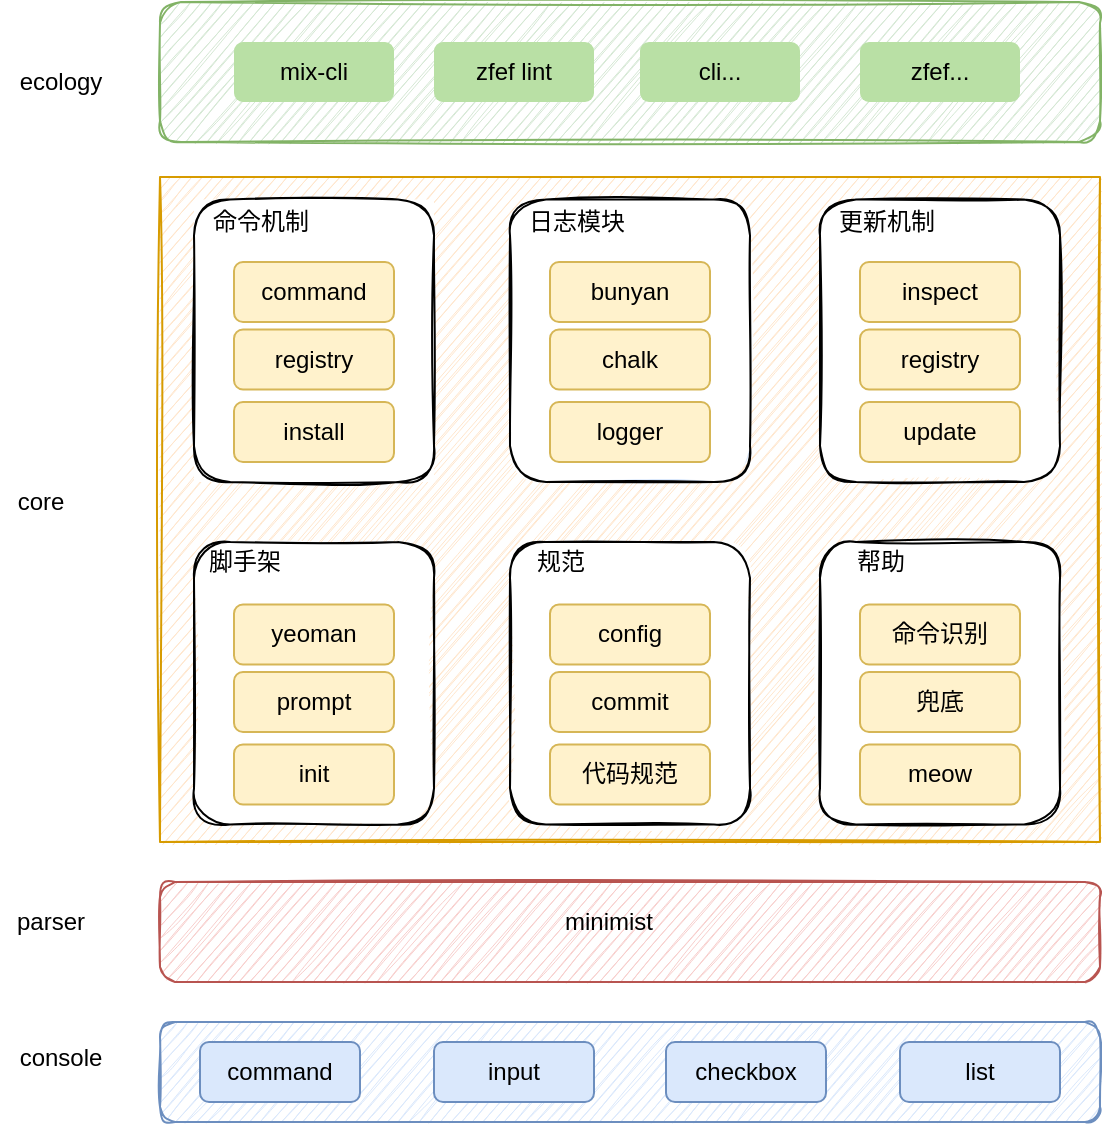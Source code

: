 <mxfile version="16.6.3" type="github">
  <diagram id="hRYoE9JFr_pVteXuA0Dg" name="第 1 页">
    <mxGraphModel dx="946" dy="511" grid="1" gridSize="10" guides="1" tooltips="1" connect="1" arrows="1" fold="1" page="1" pageScale="1" pageWidth="827" pageHeight="1169" background="#FFFFFF" math="0" shadow="0">
      <root>
        <mxCell id="0" />
        <mxCell id="1" parent="0" />
        <mxCell id="J7S9TunrKFlIRnjYsbro-1" value="console" style="text;html=1;resizable=0;autosize=1;align=center;verticalAlign=middle;points=[];fillColor=none;strokeColor=none;rounded=0;" parent="1" vertex="1">
          <mxGeometry x="90" y="567.5" width="60" height="20" as="geometry" />
        </mxCell>
        <mxCell id="J7S9TunrKFlIRnjYsbro-2" value="parser" style="text;html=1;resizable=0;autosize=1;align=center;verticalAlign=middle;points=[];fillColor=none;strokeColor=none;rounded=0;" parent="1" vertex="1">
          <mxGeometry x="90" y="500" width="50" height="20" as="geometry" />
        </mxCell>
        <mxCell id="J7S9TunrKFlIRnjYsbro-3" value="core" style="text;html=1;resizable=0;autosize=1;align=center;verticalAlign=middle;points=[];fillColor=none;strokeColor=none;rounded=0;" parent="1" vertex="1">
          <mxGeometry x="90" y="290" width="40" height="20" as="geometry" />
        </mxCell>
        <mxCell id="J7S9TunrKFlIRnjYsbro-4" value="ecology" style="text;html=1;resizable=0;autosize=1;align=center;verticalAlign=middle;points=[];fillColor=none;strokeColor=none;rounded=0;" parent="1" vertex="1">
          <mxGeometry x="90" y="80" width="60" height="20" as="geometry" />
        </mxCell>
        <mxCell id="J7S9TunrKFlIRnjYsbro-5" value="" style="rounded=1;whiteSpace=wrap;html=1;sketch=1;fillColor=#f8cecc;strokeColor=#b85450;" parent="1" vertex="1">
          <mxGeometry x="170" y="490" width="470" height="50" as="geometry" />
        </mxCell>
        <mxCell id="J7S9TunrKFlIRnjYsbro-7" value="" style="rounded=1;whiteSpace=wrap;html=1;sketch=1;fillColor=#dae8fc;strokeColor=#6c8ebf;" parent="1" vertex="1">
          <mxGeometry x="170" y="560" width="470" height="50" as="geometry" />
        </mxCell>
        <mxCell id="J7S9TunrKFlIRnjYsbro-8" value="command" style="rounded=1;whiteSpace=wrap;html=1;fillColor=#dae8fc;strokeColor=#6c8ebf;" parent="1" vertex="1">
          <mxGeometry x="190" y="570" width="80" height="30" as="geometry" />
        </mxCell>
        <mxCell id="J7S9TunrKFlIRnjYsbro-9" value="input" style="rounded=1;whiteSpace=wrap;html=1;fillColor=#dae8fc;strokeColor=#6c8ebf;" parent="1" vertex="1">
          <mxGeometry x="307" y="570" width="80" height="30" as="geometry" />
        </mxCell>
        <mxCell id="J7S9TunrKFlIRnjYsbro-10" value="checkbox" style="rounded=1;whiteSpace=wrap;html=1;fillColor=#dae8fc;strokeColor=#6c8ebf;" parent="1" vertex="1">
          <mxGeometry x="423" y="570" width="80" height="30" as="geometry" />
        </mxCell>
        <mxCell id="J7S9TunrKFlIRnjYsbro-11" value="list" style="rounded=1;whiteSpace=wrap;html=1;fillColor=#dae8fc;strokeColor=#6c8ebf;" parent="1" vertex="1">
          <mxGeometry x="540" y="570" width="80" height="30" as="geometry" />
        </mxCell>
        <mxCell id="J7S9TunrKFlIRnjYsbro-12" value="minimist" style="text;html=1;resizable=0;autosize=1;align=center;verticalAlign=middle;points=[];fillColor=none;strokeColor=none;rounded=0;" parent="1" vertex="1">
          <mxGeometry x="364" y="500" width="60" height="20" as="geometry" />
        </mxCell>
        <mxCell id="J7S9TunrKFlIRnjYsbro-13" value="" style="rounded=0;whiteSpace=wrap;html=1;sketch=1;fillColor=#ffe6cc;strokeColor=#d79b00;" parent="1" vertex="1">
          <mxGeometry x="170" y="137.5" width="470" height="332.5" as="geometry" />
        </mxCell>
        <mxCell id="J7S9TunrKFlIRnjYsbro-14" value="" style="rounded=1;whiteSpace=wrap;html=1;sketch=1;fillColor=#d5e8d4;strokeColor=#82b366;" parent="1" vertex="1">
          <mxGeometry x="170" y="50" width="470" height="70" as="geometry" />
        </mxCell>
        <mxCell id="J7S9TunrKFlIRnjYsbro-33" value="mix-cli" style="rounded=1;whiteSpace=wrap;html=1;fillColor=#B9E0A5;strokeColor=none;" parent="1" vertex="1">
          <mxGeometry x="207" y="70" width="80" height="30" as="geometry" />
        </mxCell>
        <mxCell id="J7S9TunrKFlIRnjYsbro-34" value="zfef lint" style="rounded=1;whiteSpace=wrap;html=1;fillColor=#B9E0A5;strokeColor=none;" parent="1" vertex="1">
          <mxGeometry x="307" y="70" width="80" height="30" as="geometry" />
        </mxCell>
        <mxCell id="J7S9TunrKFlIRnjYsbro-35" value="cli..." style="rounded=1;whiteSpace=wrap;html=1;fillColor=#B9E0A5;strokeColor=none;" parent="1" vertex="1">
          <mxGeometry x="410" y="70" width="80" height="30" as="geometry" />
        </mxCell>
        <mxCell id="J7S9TunrKFlIRnjYsbro-36" value="zfef..." style="rounded=1;whiteSpace=wrap;html=1;fillColor=#B9E0A5;strokeColor=none;" parent="1" vertex="1">
          <mxGeometry x="520" y="70" width="80" height="30" as="geometry" />
        </mxCell>
        <mxCell id="J7S9TunrKFlIRnjYsbro-37" value="" style="group;fillColor=default;" parent="1" vertex="1" connectable="0">
          <mxGeometry x="187" y="148.75" width="120" height="141.25" as="geometry" />
        </mxCell>
        <mxCell id="J7S9TunrKFlIRnjYsbro-17" value="" style="rounded=1;whiteSpace=wrap;html=1;sketch=1;" parent="J7S9TunrKFlIRnjYsbro-37" vertex="1">
          <mxGeometry width="120" height="141.25" as="geometry" />
        </mxCell>
        <mxCell id="J7S9TunrKFlIRnjYsbro-18" value="command" style="rounded=1;whiteSpace=wrap;html=1;fillColor=#fff2cc;strokeColor=#d6b656;" parent="J7S9TunrKFlIRnjYsbro-37" vertex="1">
          <mxGeometry x="20" y="31.25" width="80" height="30" as="geometry" />
        </mxCell>
        <mxCell id="J7S9TunrKFlIRnjYsbro-19" value="registry" style="rounded=1;whiteSpace=wrap;html=1;fillColor=#fff2cc;strokeColor=#d6b656;" parent="J7S9TunrKFlIRnjYsbro-37" vertex="1">
          <mxGeometry x="20" y="65" width="80" height="30" as="geometry" />
        </mxCell>
        <mxCell id="J7S9TunrKFlIRnjYsbro-20" value="install" style="rounded=1;whiteSpace=wrap;html=1;fillColor=#fff2cc;strokeColor=#d6b656;" parent="J7S9TunrKFlIRnjYsbro-37" vertex="1">
          <mxGeometry x="20" y="101.25" width="80" height="30" as="geometry" />
        </mxCell>
        <mxCell id="J7S9TunrKFlIRnjYsbro-22" value="命令机制" style="text;html=1;resizable=0;autosize=1;align=center;verticalAlign=middle;points=[];fillColor=none;strokeColor=none;rounded=0;" parent="J7S9TunrKFlIRnjYsbro-37" vertex="1">
          <mxGeometry x="3" y="1.25" width="60" height="20" as="geometry" />
        </mxCell>
        <mxCell id="J7S9TunrKFlIRnjYsbro-38" value="" style="group;verticalAlign=middle;fillColor=#dae8fc;rounded=1;" parent="1" vertex="1" connectable="0">
          <mxGeometry x="345" y="148.75" width="120" height="141.25" as="geometry" />
        </mxCell>
        <mxCell id="J7S9TunrKFlIRnjYsbro-28" value="" style="rounded=1;whiteSpace=wrap;html=1;sketch=1;" parent="J7S9TunrKFlIRnjYsbro-38" vertex="1">
          <mxGeometry width="120" height="141.25" as="geometry" />
        </mxCell>
        <mxCell id="J7S9TunrKFlIRnjYsbro-29" value="bunyan" style="rounded=1;whiteSpace=wrap;html=1;fillColor=#fff2cc;strokeColor=#d6b656;" parent="J7S9TunrKFlIRnjYsbro-38" vertex="1">
          <mxGeometry x="20" y="31.25" width="80" height="30" as="geometry" />
        </mxCell>
        <mxCell id="J7S9TunrKFlIRnjYsbro-30" value="chalk" style="rounded=1;whiteSpace=wrap;html=1;fillColor=#fff2cc;strokeColor=#d6b656;" parent="J7S9TunrKFlIRnjYsbro-38" vertex="1">
          <mxGeometry x="20" y="65" width="80" height="30" as="geometry" />
        </mxCell>
        <mxCell id="J7S9TunrKFlIRnjYsbro-31" value="logger" style="rounded=1;whiteSpace=wrap;html=1;fillColor=#fff2cc;strokeColor=#d6b656;" parent="J7S9TunrKFlIRnjYsbro-38" vertex="1">
          <mxGeometry x="20" y="101.25" width="80" height="30" as="geometry" />
        </mxCell>
        <mxCell id="J7S9TunrKFlIRnjYsbro-32" value="日志模块" style="text;html=1;resizable=0;autosize=1;align=center;verticalAlign=middle;points=[];fillColor=none;strokeColor=none;rounded=0;" parent="J7S9TunrKFlIRnjYsbro-38" vertex="1">
          <mxGeometry x="3" y="1.25" width="60" height="20" as="geometry" />
        </mxCell>
        <mxCell id="J7S9TunrKFlIRnjYsbro-39" value="" style="group" parent="1" vertex="1" connectable="0">
          <mxGeometry x="500" y="148.75" width="120" height="141.25" as="geometry" />
        </mxCell>
        <mxCell id="J7S9TunrKFlIRnjYsbro-23" value="" style="rounded=1;whiteSpace=wrap;html=1;sketch=1;" parent="J7S9TunrKFlIRnjYsbro-39" vertex="1">
          <mxGeometry width="120" height="141.25" as="geometry" />
        </mxCell>
        <mxCell id="J7S9TunrKFlIRnjYsbro-24" value="inspect" style="rounded=1;whiteSpace=wrap;html=1;fillColor=#fff2cc;strokeColor=#d6b656;" parent="J7S9TunrKFlIRnjYsbro-39" vertex="1">
          <mxGeometry x="20" y="31.25" width="80" height="30" as="geometry" />
        </mxCell>
        <mxCell id="J7S9TunrKFlIRnjYsbro-25" value="registry" style="rounded=1;whiteSpace=wrap;html=1;fillColor=#fff2cc;strokeColor=#d6b656;" parent="J7S9TunrKFlIRnjYsbro-39" vertex="1">
          <mxGeometry x="20" y="65" width="80" height="30" as="geometry" />
        </mxCell>
        <mxCell id="J7S9TunrKFlIRnjYsbro-26" value="update" style="rounded=1;whiteSpace=wrap;html=1;fillColor=#fff2cc;strokeColor=#d6b656;" parent="J7S9TunrKFlIRnjYsbro-39" vertex="1">
          <mxGeometry x="20" y="101.25" width="80" height="30" as="geometry" />
        </mxCell>
        <mxCell id="J7S9TunrKFlIRnjYsbro-27" value="更新机制" style="text;html=1;resizable=0;autosize=1;align=center;verticalAlign=middle;points=[];fillColor=none;strokeColor=none;rounded=0;" parent="J7S9TunrKFlIRnjYsbro-39" vertex="1">
          <mxGeometry x="3" y="1.25" width="60" height="20" as="geometry" />
        </mxCell>
        <mxCell id="J7S9TunrKFlIRnjYsbro-40" value="" style="group" parent="1" vertex="1" connectable="0">
          <mxGeometry x="187" y="320" width="120" height="141.25" as="geometry" />
        </mxCell>
        <mxCell id="J7S9TunrKFlIRnjYsbro-41" value="" style="rounded=1;whiteSpace=wrap;html=1;sketch=1;" parent="J7S9TunrKFlIRnjYsbro-40" vertex="1">
          <mxGeometry width="120" height="141.25" as="geometry" />
        </mxCell>
        <mxCell id="J7S9TunrKFlIRnjYsbro-42" value="yeoman" style="rounded=1;whiteSpace=wrap;html=1;fillColor=#fff2cc;strokeColor=#d6b656;" parent="J7S9TunrKFlIRnjYsbro-40" vertex="1">
          <mxGeometry x="20" y="31.25" width="80" height="30" as="geometry" />
        </mxCell>
        <mxCell id="J7S9TunrKFlIRnjYsbro-43" value="prompt" style="rounded=1;whiteSpace=wrap;html=1;fillColor=#fff2cc;strokeColor=#d6b656;" parent="J7S9TunrKFlIRnjYsbro-40" vertex="1">
          <mxGeometry x="20" y="65" width="80" height="30" as="geometry" />
        </mxCell>
        <mxCell id="J7S9TunrKFlIRnjYsbro-44" value="init" style="rounded=1;whiteSpace=wrap;html=1;fillColor=#fff2cc;strokeColor=#d6b656;" parent="J7S9TunrKFlIRnjYsbro-40" vertex="1">
          <mxGeometry x="20" y="101.25" width="80" height="30" as="geometry" />
        </mxCell>
        <mxCell id="J7S9TunrKFlIRnjYsbro-45" value="脚手架" style="text;html=1;resizable=0;autosize=1;align=center;verticalAlign=middle;points=[];fillColor=none;strokeColor=none;rounded=0;" parent="J7S9TunrKFlIRnjYsbro-40" vertex="1">
          <mxGeometry width="50" height="20" as="geometry" />
        </mxCell>
        <mxCell id="J7S9TunrKFlIRnjYsbro-46" value="" style="group" parent="1" vertex="1" connectable="0">
          <mxGeometry x="345" y="320" width="120" height="141.25" as="geometry" />
        </mxCell>
        <mxCell id="J7S9TunrKFlIRnjYsbro-47" value="" style="rounded=1;whiteSpace=wrap;html=1;sketch=1;" parent="J7S9TunrKFlIRnjYsbro-46" vertex="1">
          <mxGeometry width="120" height="141.25" as="geometry" />
        </mxCell>
        <mxCell id="J7S9TunrKFlIRnjYsbro-48" value="config" style="rounded=1;whiteSpace=wrap;html=1;fillColor=#fff2cc;strokeColor=#d6b656;" parent="J7S9TunrKFlIRnjYsbro-46" vertex="1">
          <mxGeometry x="20" y="31.25" width="80" height="30" as="geometry" />
        </mxCell>
        <mxCell id="J7S9TunrKFlIRnjYsbro-49" value="commit" style="rounded=1;whiteSpace=wrap;html=1;fillColor=#fff2cc;strokeColor=#d6b656;" parent="J7S9TunrKFlIRnjYsbro-46" vertex="1">
          <mxGeometry x="20" y="65" width="80" height="30" as="geometry" />
        </mxCell>
        <mxCell id="J7S9TunrKFlIRnjYsbro-50" value="代码规范" style="rounded=1;whiteSpace=wrap;html=1;fillColor=#fff2cc;strokeColor=#d6b656;" parent="J7S9TunrKFlIRnjYsbro-46" vertex="1">
          <mxGeometry x="20" y="101.25" width="80" height="30" as="geometry" />
        </mxCell>
        <mxCell id="J7S9TunrKFlIRnjYsbro-51" value="规范" style="text;html=1;resizable=0;autosize=1;align=center;verticalAlign=middle;points=[];fillColor=none;strokeColor=none;rounded=0;" parent="J7S9TunrKFlIRnjYsbro-46" vertex="1">
          <mxGeometry x="5" width="40" height="20" as="geometry" />
        </mxCell>
        <mxCell id="J7S9TunrKFlIRnjYsbro-52" value="" style="group" parent="1" vertex="1" connectable="0">
          <mxGeometry x="500" y="320" width="120" height="141.25" as="geometry" />
        </mxCell>
        <mxCell id="J7S9TunrKFlIRnjYsbro-53" value="" style="rounded=1;whiteSpace=wrap;html=1;sketch=1;" parent="J7S9TunrKFlIRnjYsbro-52" vertex="1">
          <mxGeometry width="120" height="141.25" as="geometry" />
        </mxCell>
        <mxCell id="J7S9TunrKFlIRnjYsbro-54" value="命令识别" style="rounded=1;whiteSpace=wrap;html=1;fillColor=#fff2cc;strokeColor=#d6b656;" parent="J7S9TunrKFlIRnjYsbro-52" vertex="1">
          <mxGeometry x="20" y="31.25" width="80" height="30" as="geometry" />
        </mxCell>
        <mxCell id="J7S9TunrKFlIRnjYsbro-55" value="兜底" style="rounded=1;whiteSpace=wrap;html=1;fillColor=#fff2cc;strokeColor=#d6b656;" parent="J7S9TunrKFlIRnjYsbro-52" vertex="1">
          <mxGeometry x="20" y="65" width="80" height="30" as="geometry" />
        </mxCell>
        <mxCell id="J7S9TunrKFlIRnjYsbro-56" value="meow" style="rounded=1;whiteSpace=wrap;html=1;fillColor=#fff2cc;strokeColor=#d6b656;" parent="J7S9TunrKFlIRnjYsbro-52" vertex="1">
          <mxGeometry x="20" y="101.25" width="80" height="30" as="geometry" />
        </mxCell>
        <mxCell id="J7S9TunrKFlIRnjYsbro-57" value="帮助" style="text;html=1;resizable=0;autosize=1;align=center;verticalAlign=middle;points=[];fillColor=none;strokeColor=none;rounded=0;" parent="J7S9TunrKFlIRnjYsbro-52" vertex="1">
          <mxGeometry x="10" width="40" height="20" as="geometry" />
        </mxCell>
      </root>
    </mxGraphModel>
  </diagram>
</mxfile>
